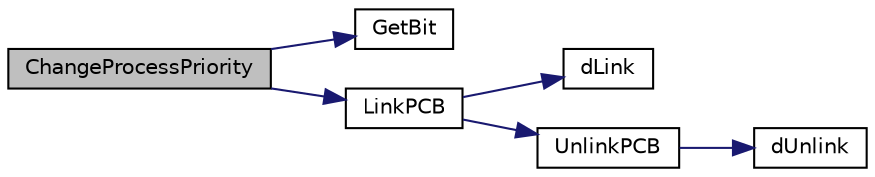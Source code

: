 digraph "ChangeProcessPriority"
{
 // LATEX_PDF_SIZE
  edge [fontname="Helvetica",fontsize="10",labelfontname="Helvetica",labelfontsize="10"];
  node [fontname="Helvetica",fontsize="10",shape=record];
  rankdir="LR";
  Node1 [label="ChangeProcessPriority",height=0.2,width=0.4,color="black", fillcolor="grey75", style="filled", fontcolor="black",tooltip="Changes the priority of a process."];
  Node1 -> Node2 [color="midnightblue",fontsize="10",style="solid",fontname="Helvetica"];
  Node2 [label="GetBit",height=0.2,width=0.4,color="black", fillcolor="white", style="filled",URL="$bitmap_8c.html#aea47b36efa670baedacd8eb1c8cefed9",tooltip="Gets thevalue of a specific bit in a bitmap."];
  Node1 -> Node3 [color="midnightblue",fontsize="10",style="solid",fontname="Helvetica"];
  Node3 [label="LinkPCB",height=0.2,width=0.4,color="black", fillcolor="white", style="filled",URL="$k__scheduler_8c.html#a6fa07eff4335f7eca76b95872e445907",tooltip="Links a PCB into a specific priority queue."];
  Node3 -> Node4 [color="midnightblue",fontsize="10",style="solid",fontname="Helvetica"];
  Node4 [label="dLink",height=0.2,width=0.4,color="black", fillcolor="white", style="filled",URL="$dlist_8c.html#af800d7b4d997230f7d590c452dcb1ea3",tooltip="Links a node into the back of another."];
  Node3 -> Node5 [color="midnightblue",fontsize="10",style="solid",fontname="Helvetica"];
  Node5 [label="UnlinkPCB",height=0.2,width=0.4,color="black", fillcolor="white", style="filled",URL="$k__scheduler_8c.html#a020cd5ae59a5fa38146a31260f17ee30",tooltip="Unlinks PCB from its Process queue."];
  Node5 -> Node6 [color="midnightblue",fontsize="10",style="solid",fontname="Helvetica"];
  Node6 [label="dUnlink",height=0.2,width=0.4,color="black", fillcolor="white", style="filled",URL="$dlist_8c.html#a4ac5bcc32a4b91f514e4eeff11361b61",tooltip="Unlinks a node from its current list."];
}
